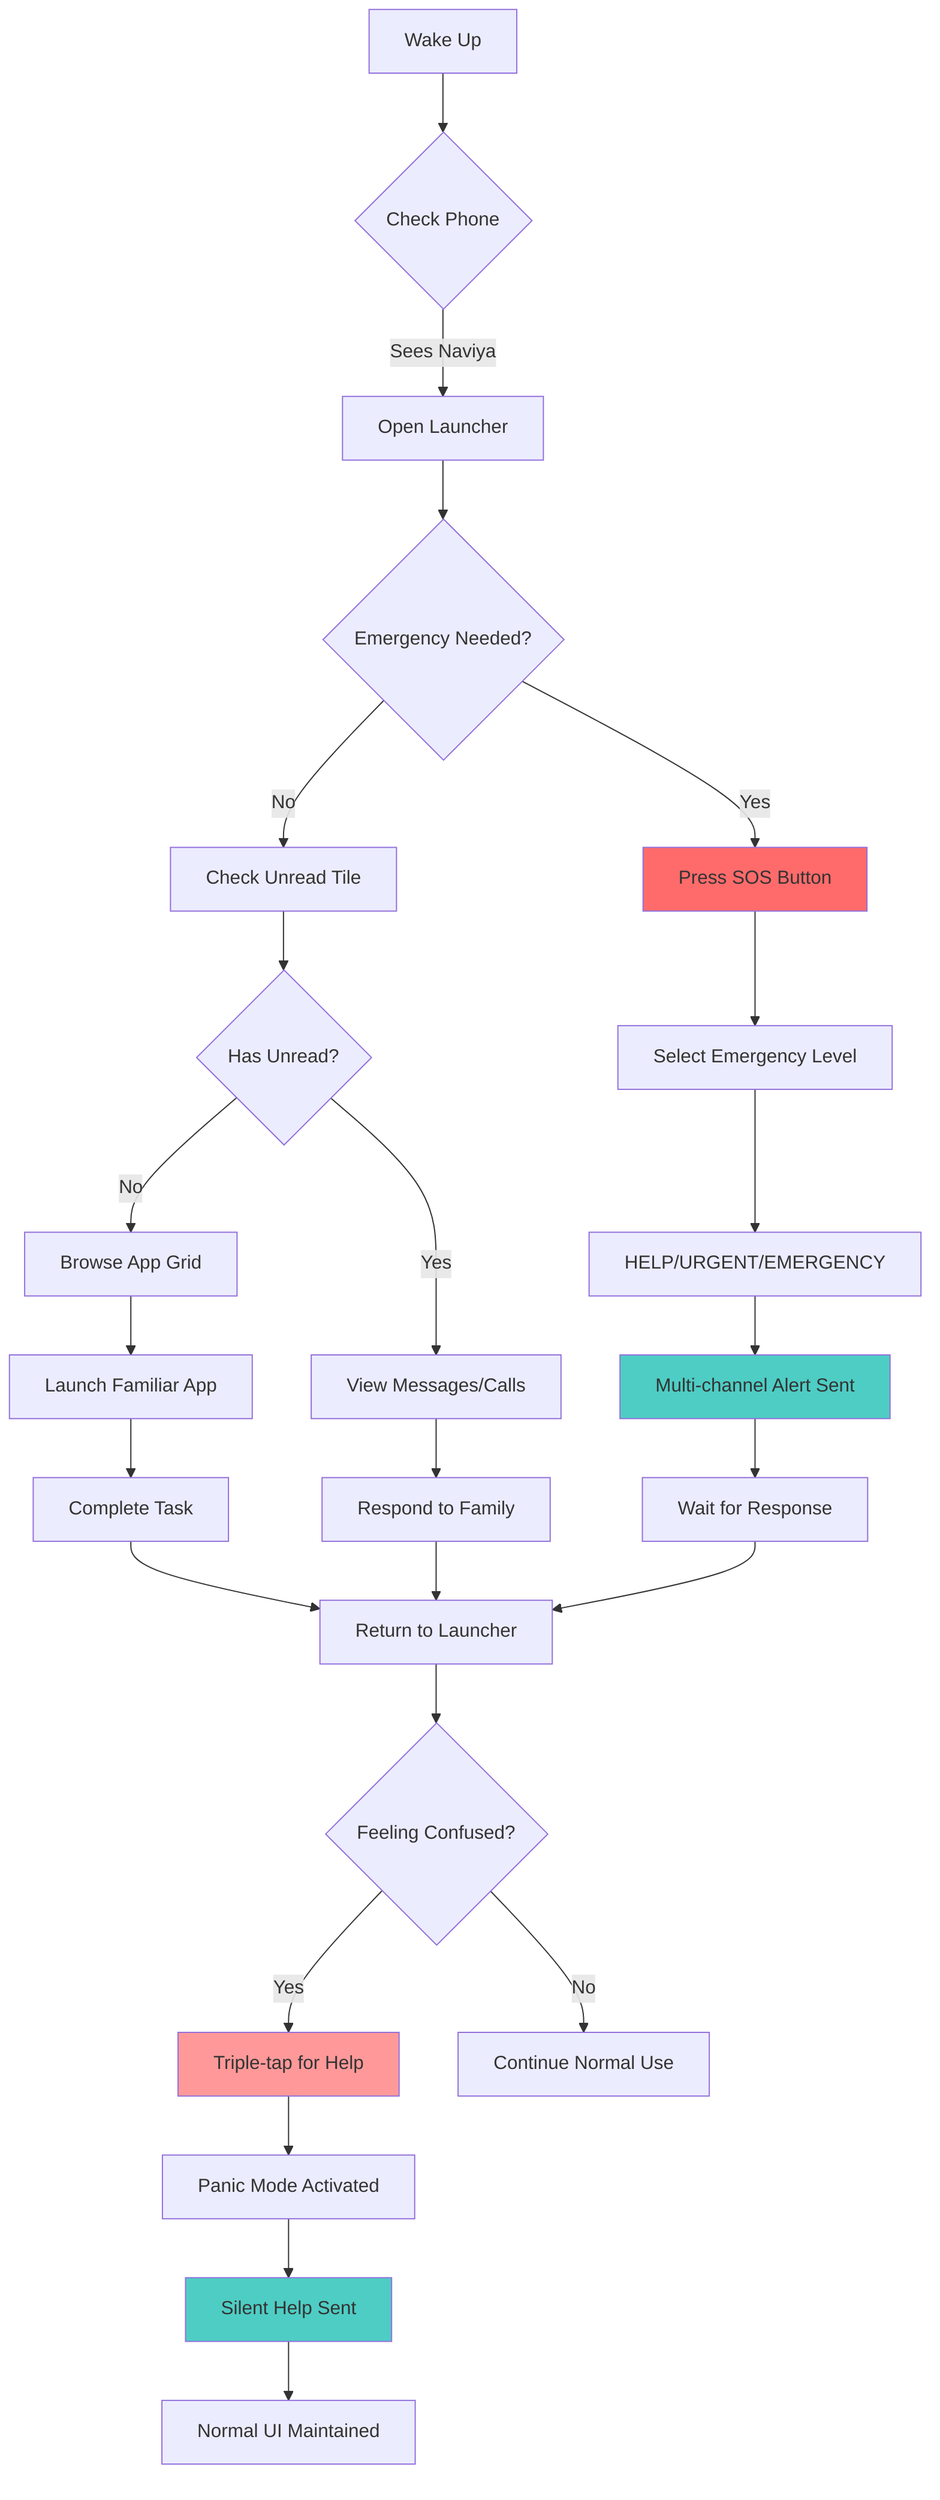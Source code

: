 flowchart TD
    A[Wake Up] --> B{Check Phone}
    B -->|Sees Naviya| C[Open Launcher]
    C --> D{Emergency Needed?}
    D -->|Yes| E[Press SOS Button]
    D -->|No| F[Check Unread Tile]
    
    E --> E1[Select Emergency Level]
    E1 --> E2[HELP/URGENT/EMERGENCY]
    E2 --> E3[Multi-channel Alert Sent]
    E3 --> E4[Wait for Response]
    
    F --> F1{Has Unread?}
    F1 -->|Yes| F2[View Messages/Calls]
    F1 -->|No| F3[Browse App Grid]
    
    F2 --> F4[Respond to Family]
    F3 --> F5[Launch Familiar App]
    F5 --> F6[Complete Task]
    F6 --> G[Return to Launcher]
    F4 --> G
    E4 --> G
    
    G --> H{Feeling Confused?}
    H -->|Yes| I[Triple-tap for Help]
    H -->|No| J[Continue Normal Use]
    
    I --> I1[Panic Mode Activated]
    I1 --> I2[Silent Help Sent]
    I2 --> I3[Normal UI Maintained]
    
    style E fill:#ff6b6b
    style I fill:#ff9999
    style E3 fill:#4ecdc4
    style I2 fill:#4ecdc4